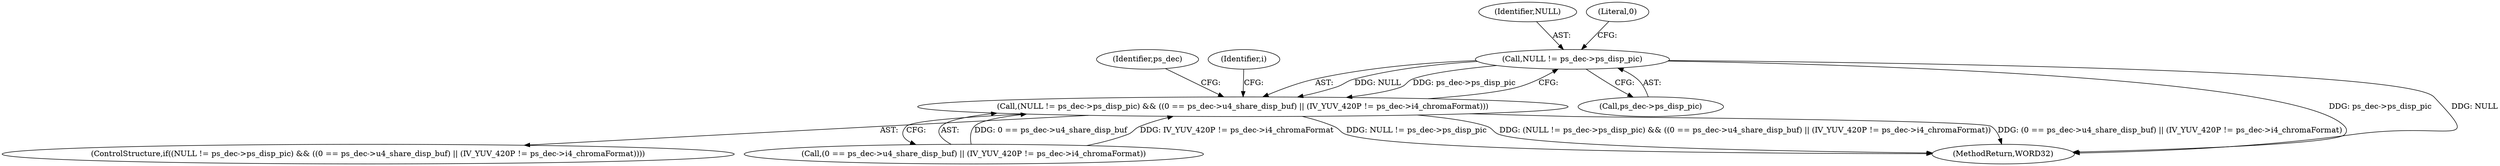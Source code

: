 digraph "0_Android_ba604d336b40fd4bde1622f64d67135bdbd61301_0@pointer" {
"1000428" [label="(Call,NULL != ps_dec->ps_disp_pic)"];
"1000427" [label="(Call,(NULL != ps_dec->ps_disp_pic) && ((0 == ps_dec->u4_share_disp_buf) || (IV_YUV_420P != ps_dec->i4_chromaFormat)))"];
"1000429" [label="(Identifier,NULL)"];
"1000426" [label="(ControlStructure,if((NULL != ps_dec->ps_disp_pic) && ((0 == ps_dec->u4_share_disp_buf) || (IV_YUV_420P != ps_dec->i4_chromaFormat))))"];
"1000430" [label="(Call,ps_dec->ps_disp_pic)"];
"1000512" [label="(Identifier,ps_dec)"];
"1000433" [label="(Call,(0 == ps_dec->u4_share_disp_buf) || (IV_YUV_420P != ps_dec->i4_chromaFormat))"];
"1000447" [label="(Identifier,i)"];
"1000435" [label="(Literal,0)"];
"1000536" [label="(MethodReturn,WORD32)"];
"1000428" [label="(Call,NULL != ps_dec->ps_disp_pic)"];
"1000427" [label="(Call,(NULL != ps_dec->ps_disp_pic) && ((0 == ps_dec->u4_share_disp_buf) || (IV_YUV_420P != ps_dec->i4_chromaFormat)))"];
"1000428" -> "1000427"  [label="AST: "];
"1000428" -> "1000430"  [label="CFG: "];
"1000429" -> "1000428"  [label="AST: "];
"1000430" -> "1000428"  [label="AST: "];
"1000435" -> "1000428"  [label="CFG: "];
"1000427" -> "1000428"  [label="CFG: "];
"1000428" -> "1000536"  [label="DDG: ps_dec->ps_disp_pic"];
"1000428" -> "1000536"  [label="DDG: NULL"];
"1000428" -> "1000427"  [label="DDG: NULL"];
"1000428" -> "1000427"  [label="DDG: ps_dec->ps_disp_pic"];
"1000427" -> "1000426"  [label="AST: "];
"1000427" -> "1000433"  [label="CFG: "];
"1000433" -> "1000427"  [label="AST: "];
"1000447" -> "1000427"  [label="CFG: "];
"1000512" -> "1000427"  [label="CFG: "];
"1000427" -> "1000536"  [label="DDG: NULL != ps_dec->ps_disp_pic"];
"1000427" -> "1000536"  [label="DDG: (NULL != ps_dec->ps_disp_pic) && ((0 == ps_dec->u4_share_disp_buf) || (IV_YUV_420P != ps_dec->i4_chromaFormat))"];
"1000427" -> "1000536"  [label="DDG: (0 == ps_dec->u4_share_disp_buf) || (IV_YUV_420P != ps_dec->i4_chromaFormat)"];
"1000433" -> "1000427"  [label="DDG: 0 == ps_dec->u4_share_disp_buf"];
"1000433" -> "1000427"  [label="DDG: IV_YUV_420P != ps_dec->i4_chromaFormat"];
}
